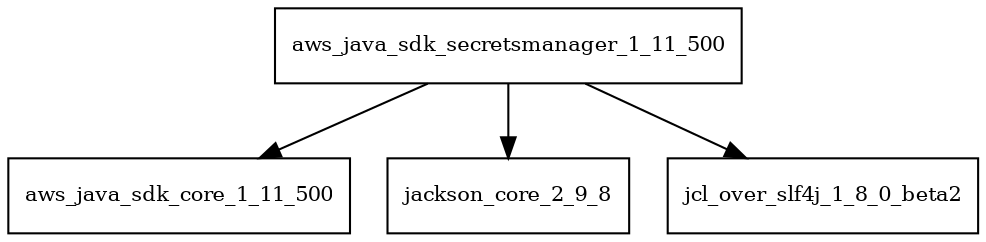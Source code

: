 digraph aws_java_sdk_secretsmanager_1_11_500_dependencies {
  node [shape = box, fontsize=10.0];
  aws_java_sdk_secretsmanager_1_11_500 -> aws_java_sdk_core_1_11_500;
  aws_java_sdk_secretsmanager_1_11_500 -> jackson_core_2_9_8;
  aws_java_sdk_secretsmanager_1_11_500 -> jcl_over_slf4j_1_8_0_beta2;
}

